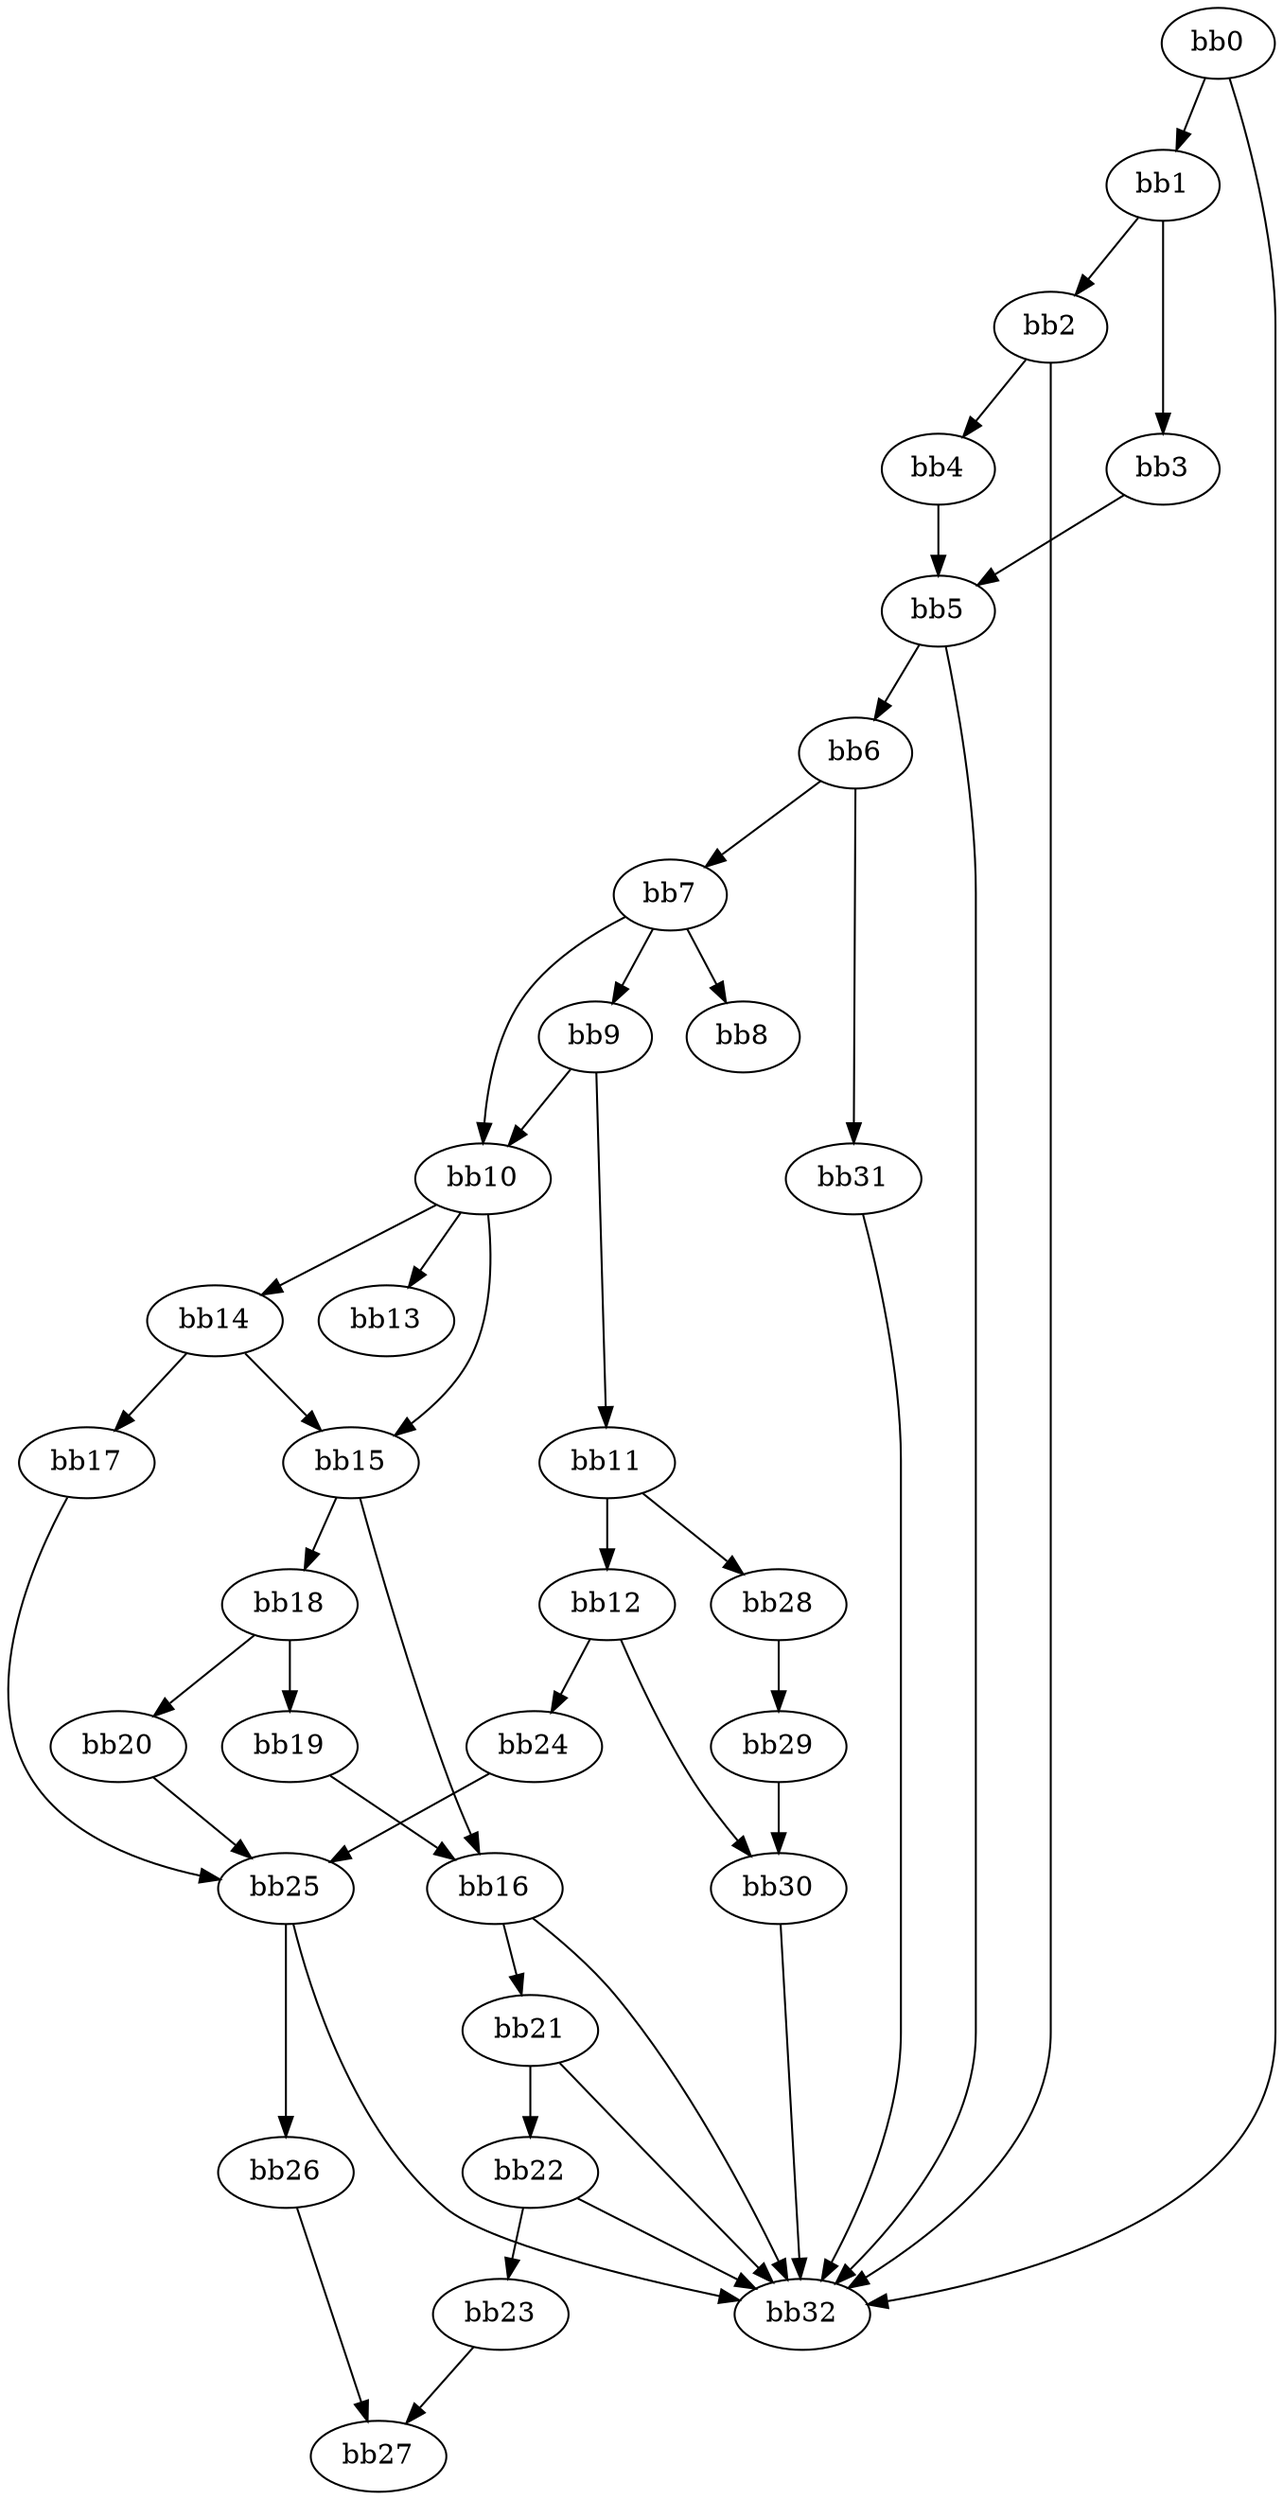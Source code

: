 digraph {
    0 [ label = "bb0\l" ]
    1 [ label = "bb1\l" ]
    2 [ label = "bb2\l" ]
    3 [ label = "bb3\l" ]
    4 [ label = "bb4\l" ]
    5 [ label = "bb5\l" ]
    6 [ label = "bb6\l" ]
    7 [ label = "bb7\l" ]
    8 [ label = "bb8\l" ]
    9 [ label = "bb9\l" ]
    10 [ label = "bb10\l" ]
    11 [ label = "bb11\l" ]
    12 [ label = "bb12\l" ]
    13 [ label = "bb13\l" ]
    14 [ label = "bb14\l" ]
    15 [ label = "bb15\l" ]
    16 [ label = "bb16\l" ]
    17 [ label = "bb17\l" ]
    18 [ label = "bb18\l" ]
    19 [ label = "bb19\l" ]
    20 [ label = "bb20\l" ]
    21 [ label = "bb21\l" ]
    22 [ label = "bb22\l" ]
    23 [ label = "bb23\l" ]
    24 [ label = "bb24\l" ]
    25 [ label = "bb25\l" ]
    26 [ label = "bb26\l" ]
    27 [ label = "bb27\l" ]
    28 [ label = "bb28\l" ]
    29 [ label = "bb29\l" ]
    30 [ label = "bb30\l" ]
    31 [ label = "bb31\l" ]
    32 [ label = "bb32\l" ]
    0 -> 1 [ ]
    0 -> 32 [ ]
    1 -> 2 [ ]
    1 -> 3 [ ]
    2 -> 4 [ ]
    2 -> 32 [ ]
    3 -> 5 [ ]
    4 -> 5 [ ]
    5 -> 6 [ ]
    5 -> 32 [ ]
    6 -> 7 [ ]
    6 -> 31 [ ]
    7 -> 8 [ ]
    7 -> 9 [ ]
    7 -> 10 [ ]
    9 -> 10 [ ]
    9 -> 11 [ ]
    10 -> 13 [ ]
    10 -> 14 [ ]
    10 -> 15 [ ]
    11 -> 12 [ ]
    11 -> 28 [ ]
    12 -> 24 [ ]
    12 -> 30 [ ]
    14 -> 15 [ ]
    14 -> 17 [ ]
    15 -> 16 [ ]
    15 -> 18 [ ]
    16 -> 21 [ ]
    16 -> 32 [ ]
    17 -> 25 [ ]
    18 -> 19 [ ]
    18 -> 20 [ ]
    19 -> 16 [ ]
    20 -> 25 [ ]
    21 -> 22 [ ]
    21 -> 32 [ ]
    22 -> 23 [ ]
    22 -> 32 [ ]
    23 -> 27 [ ]
    24 -> 25 [ ]
    25 -> 26 [ ]
    25 -> 32 [ ]
    26 -> 27 [ ]
    28 -> 29 [ ]
    29 -> 30 [ ]
    30 -> 32 [ ]
    31 -> 32 [ ]
}

